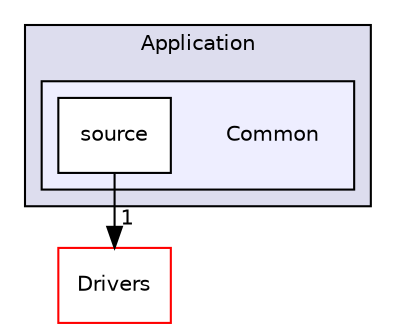 digraph "Common" {
  compound=true
  node [ fontsize="10", fontname="Helvetica"];
  edge [ labelfontsize="10", labelfontname="Helvetica"];
  subgraph clusterdir_eb1463819d84903762eb6f59cc0c4383 {
    graph [ bgcolor="#ddddee", pencolor="black", label="Application" fontname="Helvetica", fontsize="10", URL="dir_eb1463819d84903762eb6f59cc0c4383.html"]
  subgraph clusterdir_d661bddfff49214287b7921df1d9647c {
    graph [ bgcolor="#eeeeff", pencolor="black", label="" URL="dir_d661bddfff49214287b7921df1d9647c.html"];
    dir_d661bddfff49214287b7921df1d9647c [shape=plaintext label="Common"];
  dir_0434524b8a475c4b885b64641a3b0b90 [shape=box label="source" fillcolor="white" style="filled" URL="dir_0434524b8a475c4b885b64641a3b0b90.html"];
  }
  }
  dir_60925fc218da8ca7908795bf5f624060 [shape=box label="Drivers" fillcolor="white" style="filled" color="red" URL="dir_60925fc218da8ca7908795bf5f624060.html"];
  dir_0434524b8a475c4b885b64641a3b0b90->dir_60925fc218da8ca7908795bf5f624060 [headlabel="1", labeldistance=1.5 headhref="dir_000002_000003.html"];
}
